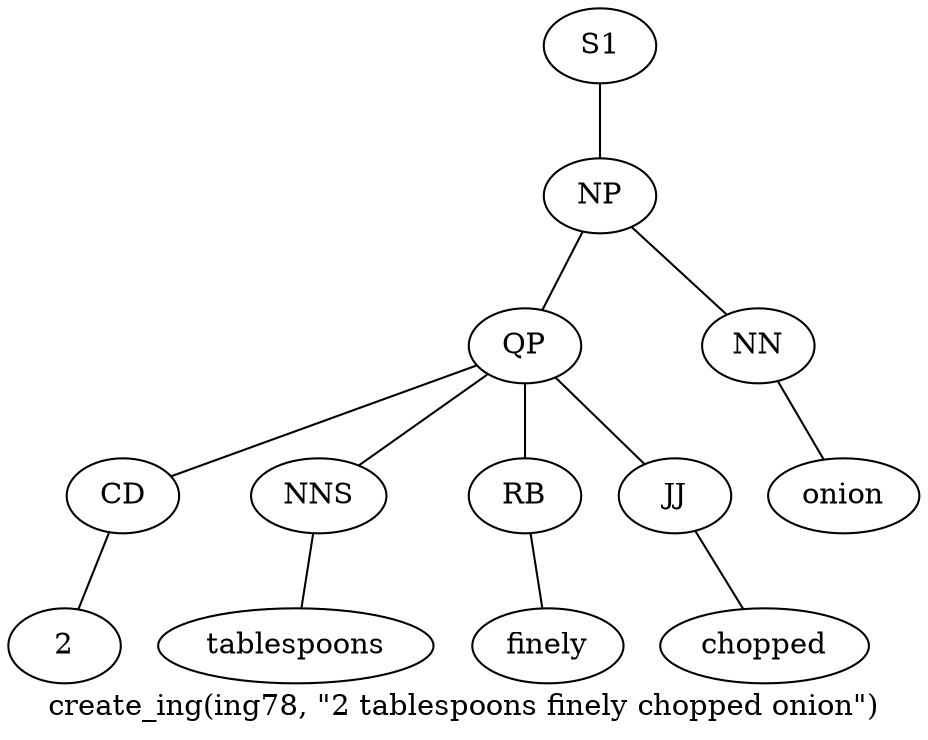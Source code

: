 graph SyntaxGraph {
	label = "create_ing(ing78, \"2 tablespoons finely chopped onion\")";
	Node0 [label="S1"];
	Node1 [label="NP"];
	Node2 [label="QP"];
	Node3 [label="CD"];
	Node4 [label="2"];
	Node5 [label="NNS"];
	Node6 [label="tablespoons"];
	Node7 [label="RB"];
	Node8 [label="finely"];
	Node9 [label="JJ"];
	Node10 [label="chopped"];
	Node11 [label="NN"];
	Node12 [label="onion"];

	Node0 -- Node1;
	Node1 -- Node2;
	Node1 -- Node11;
	Node2 -- Node3;
	Node2 -- Node5;
	Node2 -- Node7;
	Node2 -- Node9;
	Node3 -- Node4;
	Node5 -- Node6;
	Node7 -- Node8;
	Node9 -- Node10;
	Node11 -- Node12;
}